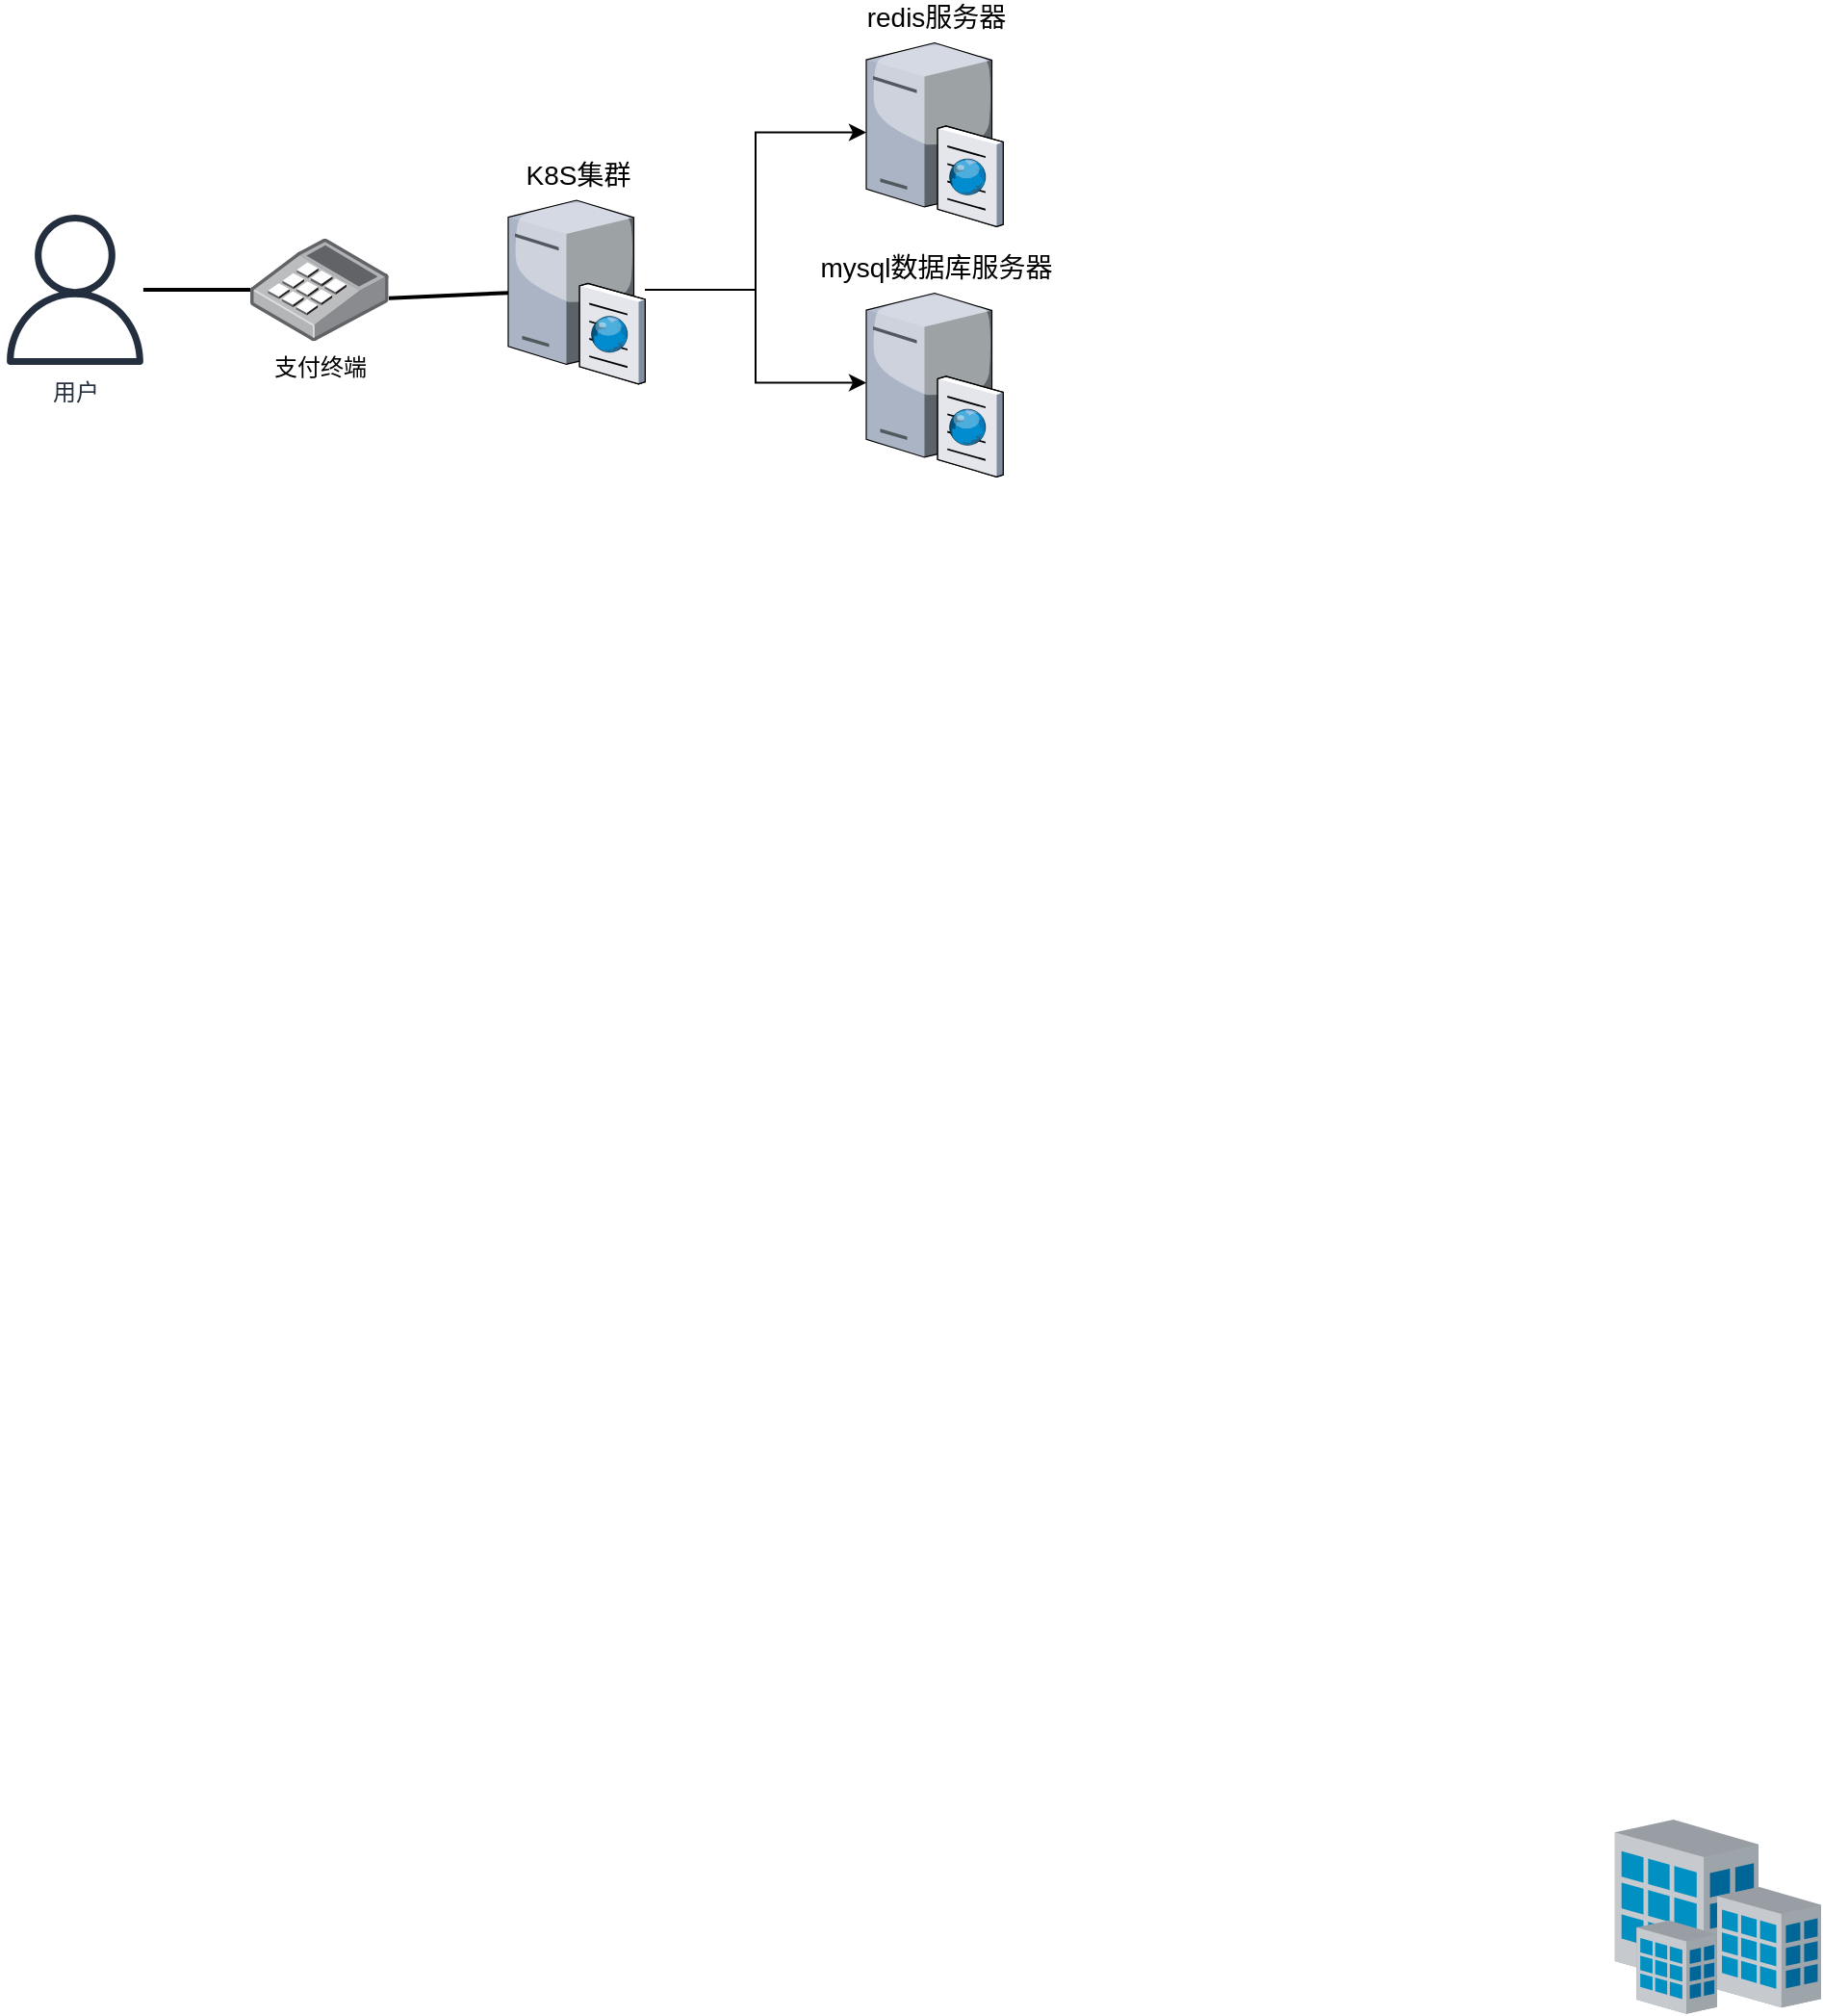 <mxfile version="13.7.3" type="github">
  <diagram name="Page-1" id="e3a06f82-3646-2815-327d-82caf3d4e204">
    <mxGraphModel dx="1422" dy="794" grid="1" gridSize="10" guides="1" tooltips="1" connect="1" arrows="1" fold="1" page="1" pageScale="1.5" pageWidth="1169" pageHeight="826" background="none" math="0" shadow="0">
      <root>
        <mxCell id="0" style=";html=1;" />
        <mxCell id="1" style=";html=1;" parent="0" />
        <mxCell id="6a7d8f32e03d9370-32" style="edgeStyle=none;rounded=0;html=1;startSize=10;endSize=10;jettySize=auto;orthogonalLoop=1;fontSize=14;endArrow=none;endFill=0;strokeWidth=2;" parent="1" source="uW-Kh_5QVIRXYQqYzv6B-1" target="uW-Kh_5QVIRXYQqYzv6B-2" edge="1">
          <mxGeometry relative="1" as="geometry">
            <mxPoint x="451" y="204.254" as="sourcePoint" />
            <mxPoint x="637" y="201.137" as="targetPoint" />
          </mxGeometry>
        </mxCell>
        <mxCell id="6a7d8f32e03d9370-43" style="edgeStyle=none;rounded=0;html=1;startSize=10;endSize=10;jettySize=auto;orthogonalLoop=1;fontSize=14;endArrow=none;endFill=0;strokeWidth=2;exitX=1.002;exitY=0.582;exitDx=0;exitDy=0;exitPerimeter=0;" parent="1" source="uW-Kh_5QVIRXYQqYzv6B-2" target="6a7d8f32e03d9370-15" edge="1">
          <mxGeometry relative="1" as="geometry">
            <mxPoint x="713" y="201.126" as="sourcePoint" />
            <mxPoint x="759" y="201.883" as="targetPoint" />
          </mxGeometry>
        </mxCell>
        <mxCell id="uW-Kh_5QVIRXYQqYzv6B-5" value="" style="edgeStyle=orthogonalEdgeStyle;rounded=0;orthogonalLoop=1;jettySize=auto;html=1;" edge="1" parent="1" source="6a7d8f32e03d9370-15" target="uW-Kh_5QVIRXYQqYzv6B-4">
          <mxGeometry relative="1" as="geometry" />
        </mxCell>
        <mxCell id="uW-Kh_5QVIRXYQqYzv6B-6" value="" style="edgeStyle=orthogonalEdgeStyle;rounded=0;orthogonalLoop=1;jettySize=auto;html=1;" edge="1" parent="1" source="6a7d8f32e03d9370-15" target="uW-Kh_5QVIRXYQqYzv6B-3">
          <mxGeometry relative="1" as="geometry" />
        </mxCell>
        <mxCell id="6a7d8f32e03d9370-15" value="K8S集群" style="verticalLabelPosition=top;aspect=fixed;html=1;verticalAlign=bottom;strokeColor=none;shape=mxgraph.citrix.cache_server;fillColor=#66B2FF;gradientColor=#0066CC;fontSize=14;labelPosition=center;align=center;" parent="1" vertex="1">
          <mxGeometry x="834" y="151.75" width="71" height="97.5" as="geometry" />
        </mxCell>
        <mxCell id="6a7d8f32e03d9370-31" value="" style="verticalLabelPosition=bottom;aspect=fixed;html=1;verticalAlign=top;strokeColor=none;shape=mxgraph.citrix.site;fillColor=#66B2FF;gradientColor=#0066CC;fontSize=14;" parent="1" vertex="1">
          <mxGeometry x="1409" y="995" width="107" height="101" as="geometry" />
        </mxCell>
        <mxCell id="uW-Kh_5QVIRXYQqYzv6B-2" value="支付终端" style="points=[];aspect=fixed;html=1;align=center;shadow=0;dashed=0;image;image=img/lib/allied_telesis/computer_and_terminals/POS_keypad.svg;" vertex="1" parent="1">
          <mxGeometry x="700" y="173.85" width="71.84" height="53.3" as="geometry" />
        </mxCell>
        <mxCell id="uW-Kh_5QVIRXYQqYzv6B-3" value="mysql数据库服务器" style="verticalLabelPosition=top;aspect=fixed;html=1;verticalAlign=bottom;strokeColor=none;shape=mxgraph.citrix.cache_server;fillColor=#66B2FF;gradientColor=#0066CC;fontSize=14;labelPosition=center;align=center;" vertex="1" parent="1">
          <mxGeometry x="1020" y="200" width="71" height="97.5" as="geometry" />
        </mxCell>
        <mxCell id="uW-Kh_5QVIRXYQqYzv6B-4" value="redis服务器" style="verticalLabelPosition=top;aspect=fixed;html=1;verticalAlign=bottom;strokeColor=none;shape=mxgraph.citrix.cache_server;fillColor=#66B2FF;gradientColor=#0066CC;fontSize=14;labelPosition=center;align=center;" vertex="1" parent="1">
          <mxGeometry x="1020" y="70" width="71" height="97.5" as="geometry" />
        </mxCell>
        <mxCell id="uW-Kh_5QVIRXYQqYzv6B-1" value="用户" style="outlineConnect=0;fontColor=#232F3E;gradientColor=none;fillColor=#232F3E;strokeColor=none;dashed=0;verticalLabelPosition=bottom;verticalAlign=top;align=center;html=1;fontSize=12;fontStyle=0;aspect=fixed;pointerEvents=1;shape=mxgraph.aws4.user;" vertex="1" parent="1">
          <mxGeometry x="570" y="161.5" width="78" height="78" as="geometry" />
        </mxCell>
      </root>
    </mxGraphModel>
  </diagram>
</mxfile>
